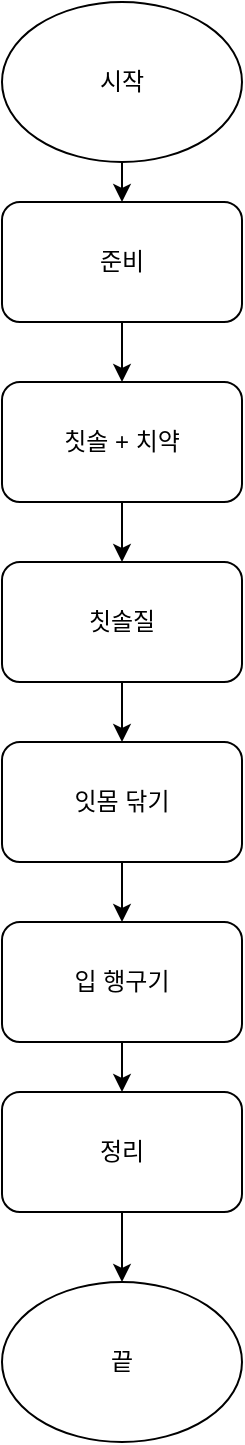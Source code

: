 <mxfile version="13.10.0" type="device"><diagram id="C5RBs43oDa-KdzZeNtuy" name="Page-1"><mxGraphModel dx="1422" dy="794" grid="1" gridSize="10" guides="1" tooltips="1" connect="1" arrows="1" fold="1" page="1" pageScale="1" pageWidth="827" pageHeight="1169" math="0" shadow="0"><root><mxCell id="WIyWlLk6GJQsqaUBKTNV-0"/><mxCell id="WIyWlLk6GJQsqaUBKTNV-1" parent="WIyWlLk6GJQsqaUBKTNV-0"/><mxCell id="ZLwxvRXTwgEBKe1chLMW-11" style="edgeStyle=orthogonalEdgeStyle;rounded=0;orthogonalLoop=1;jettySize=auto;html=1;exitX=0.5;exitY=1;exitDx=0;exitDy=0;entryX=0.5;entryY=0;entryDx=0;entryDy=0;" edge="1" parent="WIyWlLk6GJQsqaUBKTNV-1" source="ZLwxvRXTwgEBKe1chLMW-0" target="ZLwxvRXTwgEBKe1chLMW-4"><mxGeometry relative="1" as="geometry"/></mxCell><mxCell id="ZLwxvRXTwgEBKe1chLMW-0" value="시작" style="ellipse;whiteSpace=wrap;html=1;" vertex="1" parent="WIyWlLk6GJQsqaUBKTNV-1"><mxGeometry x="150" y="10" width="120" height="80" as="geometry"/></mxCell><mxCell id="ZLwxvRXTwgEBKe1chLMW-12" style="edgeStyle=orthogonalEdgeStyle;rounded=0;orthogonalLoop=1;jettySize=auto;html=1;exitX=0.5;exitY=1;exitDx=0;exitDy=0;entryX=0.5;entryY=0;entryDx=0;entryDy=0;" edge="1" parent="WIyWlLk6GJQsqaUBKTNV-1" source="ZLwxvRXTwgEBKe1chLMW-4" target="ZLwxvRXTwgEBKe1chLMW-5"><mxGeometry relative="1" as="geometry"/></mxCell><mxCell id="ZLwxvRXTwgEBKe1chLMW-4" value="준비" style="rounded=1;whiteSpace=wrap;html=1;" vertex="1" parent="WIyWlLk6GJQsqaUBKTNV-1"><mxGeometry x="150" y="110" width="120" height="60" as="geometry"/></mxCell><mxCell id="ZLwxvRXTwgEBKe1chLMW-13" style="edgeStyle=orthogonalEdgeStyle;rounded=0;orthogonalLoop=1;jettySize=auto;html=1;exitX=0.5;exitY=1;exitDx=0;exitDy=0;entryX=0.5;entryY=0;entryDx=0;entryDy=0;" edge="1" parent="WIyWlLk6GJQsqaUBKTNV-1" source="ZLwxvRXTwgEBKe1chLMW-5" target="ZLwxvRXTwgEBKe1chLMW-6"><mxGeometry relative="1" as="geometry"/></mxCell><mxCell id="ZLwxvRXTwgEBKe1chLMW-5" value="칫솔 + 치약" style="rounded=1;whiteSpace=wrap;html=1;" vertex="1" parent="WIyWlLk6GJQsqaUBKTNV-1"><mxGeometry x="150" y="200" width="120" height="60" as="geometry"/></mxCell><mxCell id="ZLwxvRXTwgEBKe1chLMW-14" style="edgeStyle=orthogonalEdgeStyle;rounded=0;orthogonalLoop=1;jettySize=auto;html=1;exitX=0.5;exitY=1;exitDx=0;exitDy=0;entryX=0.5;entryY=0;entryDx=0;entryDy=0;" edge="1" parent="WIyWlLk6GJQsqaUBKTNV-1" source="ZLwxvRXTwgEBKe1chLMW-6" target="ZLwxvRXTwgEBKe1chLMW-7"><mxGeometry relative="1" as="geometry"/></mxCell><mxCell id="ZLwxvRXTwgEBKe1chLMW-6" value="칫솔질" style="rounded=1;whiteSpace=wrap;html=1;" vertex="1" parent="WIyWlLk6GJQsqaUBKTNV-1"><mxGeometry x="150" y="290" width="120" height="60" as="geometry"/></mxCell><mxCell id="ZLwxvRXTwgEBKe1chLMW-15" style="edgeStyle=orthogonalEdgeStyle;rounded=0;orthogonalLoop=1;jettySize=auto;html=1;exitX=0.5;exitY=1;exitDx=0;exitDy=0;entryX=0.5;entryY=0;entryDx=0;entryDy=0;" edge="1" parent="WIyWlLk6GJQsqaUBKTNV-1" source="ZLwxvRXTwgEBKe1chLMW-7" target="ZLwxvRXTwgEBKe1chLMW-8"><mxGeometry relative="1" as="geometry"/></mxCell><mxCell id="ZLwxvRXTwgEBKe1chLMW-7" value="잇몸 닦기" style="rounded=1;whiteSpace=wrap;html=1;" vertex="1" parent="WIyWlLk6GJQsqaUBKTNV-1"><mxGeometry x="150" y="380" width="120" height="60" as="geometry"/></mxCell><mxCell id="ZLwxvRXTwgEBKe1chLMW-16" style="edgeStyle=orthogonalEdgeStyle;rounded=0;orthogonalLoop=1;jettySize=auto;html=1;exitX=0.5;exitY=1;exitDx=0;exitDy=0;entryX=0.5;entryY=0;entryDx=0;entryDy=0;" edge="1" parent="WIyWlLk6GJQsqaUBKTNV-1" source="ZLwxvRXTwgEBKe1chLMW-8" target="ZLwxvRXTwgEBKe1chLMW-9"><mxGeometry relative="1" as="geometry"/></mxCell><mxCell id="ZLwxvRXTwgEBKe1chLMW-8" value="입 행구기" style="rounded=1;whiteSpace=wrap;html=1;" vertex="1" parent="WIyWlLk6GJQsqaUBKTNV-1"><mxGeometry x="150" y="470" width="120" height="60" as="geometry"/></mxCell><mxCell id="ZLwxvRXTwgEBKe1chLMW-17" style="edgeStyle=orthogonalEdgeStyle;rounded=0;orthogonalLoop=1;jettySize=auto;html=1;exitX=0.5;exitY=1;exitDx=0;exitDy=0;entryX=0.5;entryY=0;entryDx=0;entryDy=0;" edge="1" parent="WIyWlLk6GJQsqaUBKTNV-1" source="ZLwxvRXTwgEBKe1chLMW-9" target="ZLwxvRXTwgEBKe1chLMW-10"><mxGeometry relative="1" as="geometry"/></mxCell><mxCell id="ZLwxvRXTwgEBKe1chLMW-9" value="정리" style="rounded=1;whiteSpace=wrap;html=1;" vertex="1" parent="WIyWlLk6GJQsqaUBKTNV-1"><mxGeometry x="150" y="555" width="120" height="60" as="geometry"/></mxCell><mxCell id="ZLwxvRXTwgEBKe1chLMW-10" value="끝" style="ellipse;whiteSpace=wrap;html=1;" vertex="1" parent="WIyWlLk6GJQsqaUBKTNV-1"><mxGeometry x="150" y="650" width="120" height="80" as="geometry"/></mxCell></root></mxGraphModel></diagram></mxfile>